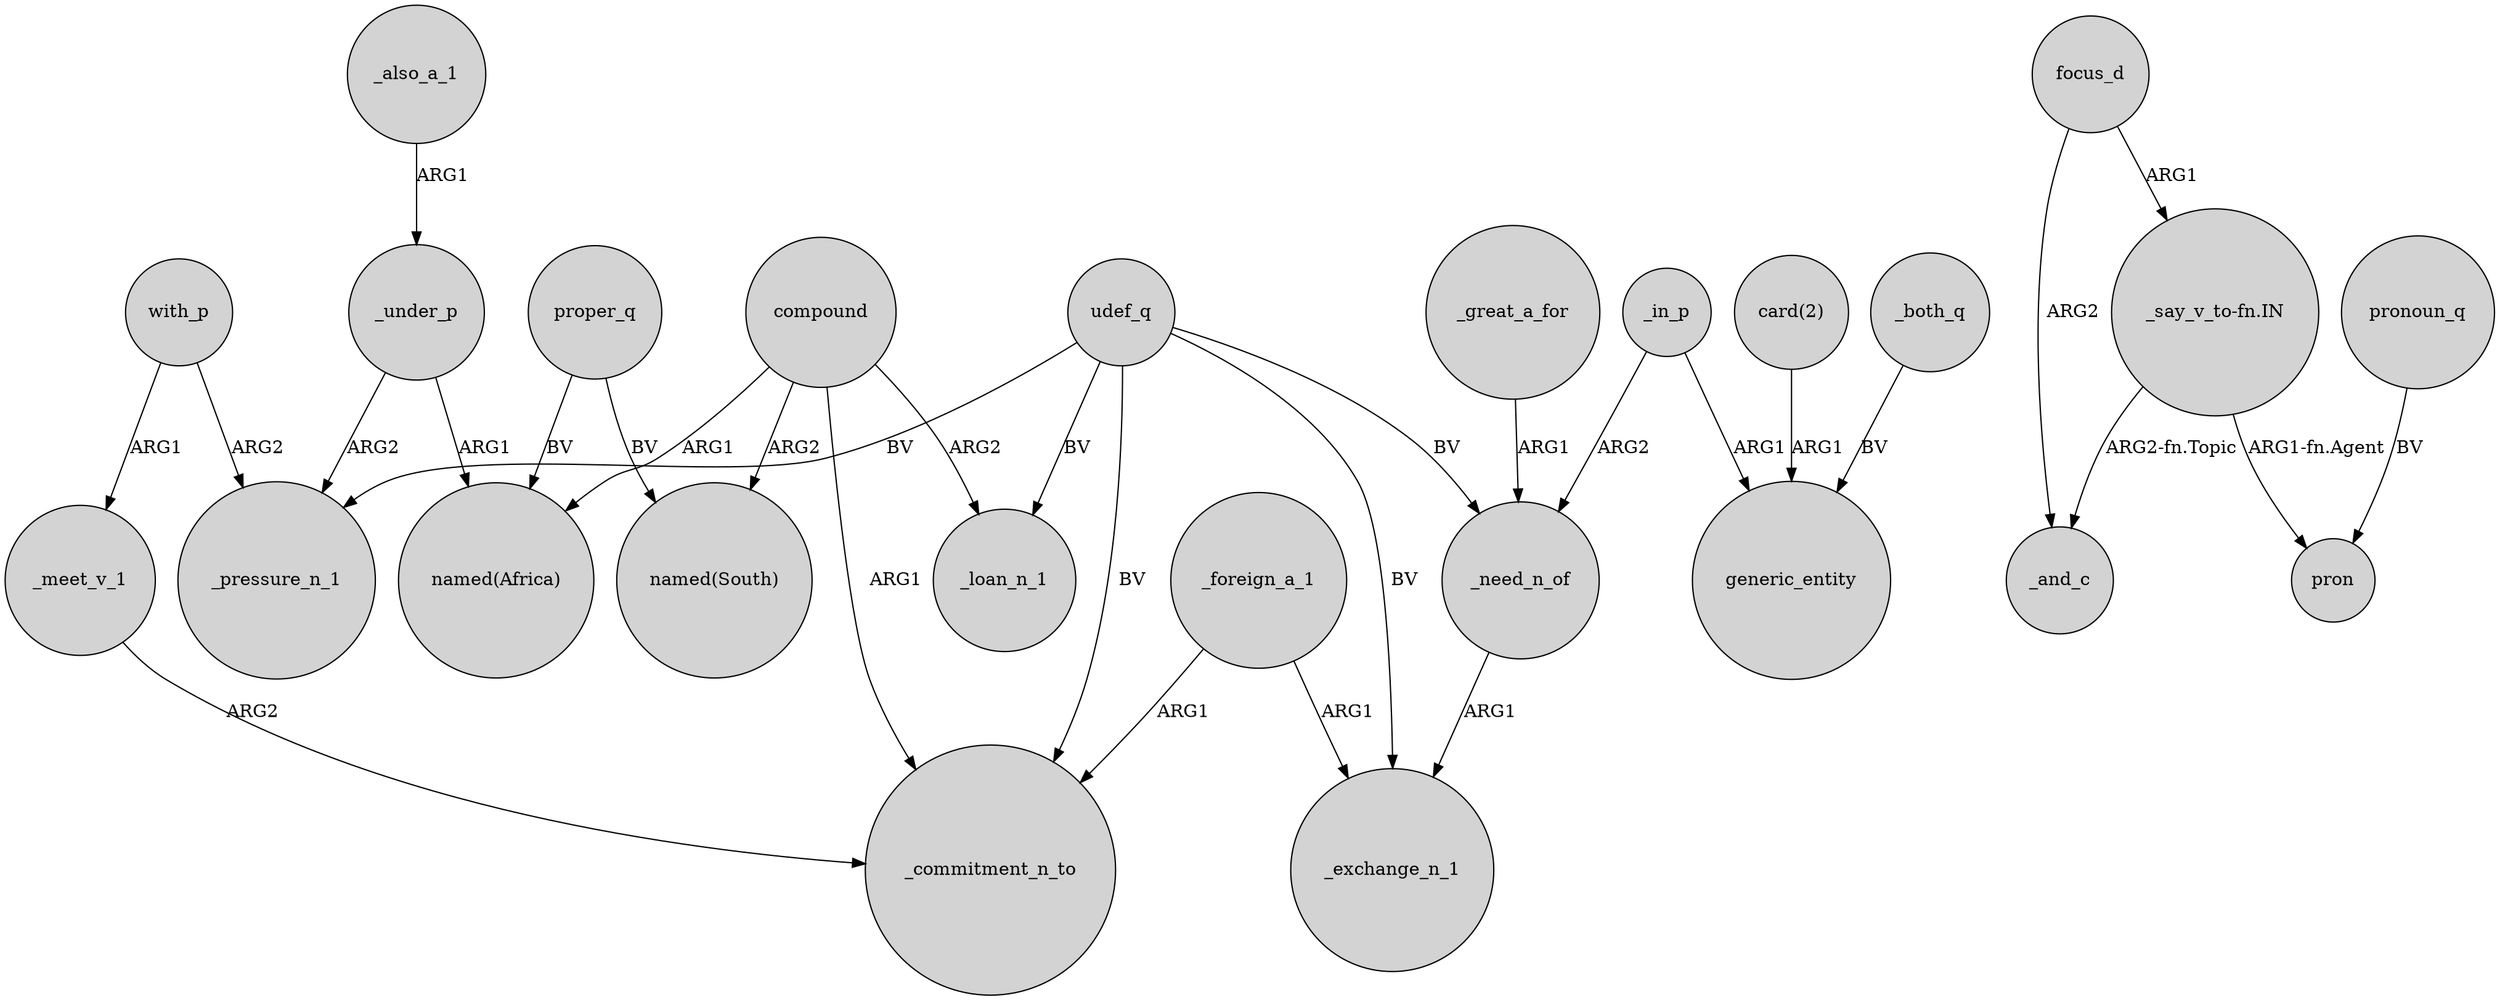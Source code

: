 digraph {
	node [shape=circle style=filled]
	udef_q -> _pressure_n_1 [label=BV]
	compound -> "named(South)" [label=ARG2]
	_great_a_for -> _need_n_of [label=ARG1]
	proper_q -> "named(Africa)" [label=BV]
	_need_n_of -> _exchange_n_1 [label=ARG1]
	with_p -> _pressure_n_1 [label=ARG2]
	_under_p -> _pressure_n_1 [label=ARG2]
	udef_q -> _commitment_n_to [label=BV]
	_in_p -> _need_n_of [label=ARG2]
	_foreign_a_1 -> _exchange_n_1 [label=ARG1]
	_foreign_a_1 -> _commitment_n_to [label=ARG1]
	_meet_v_1 -> _commitment_n_to [label=ARG2]
	compound -> "named(Africa)" [label=ARG1]
	with_p -> _meet_v_1 [label=ARG1]
	_both_q -> generic_entity [label=BV]
	focus_d -> _and_c [label=ARG2]
	compound -> _loan_n_1 [label=ARG2]
	pronoun_q -> pron [label=BV]
	_under_p -> "named(Africa)" [label=ARG1]
	udef_q -> _need_n_of [label=BV]
	_also_a_1 -> _under_p [label=ARG1]
	"_say_v_to-fn.IN" -> _and_c [label="ARG2-fn.Topic"]
	"_say_v_to-fn.IN" -> pron [label="ARG1-fn.Agent"]
	_in_p -> generic_entity [label=ARG1]
	udef_q -> _exchange_n_1 [label=BV]
	proper_q -> "named(South)" [label=BV]
	"card(2)" -> generic_entity [label=ARG1]
	udef_q -> _loan_n_1 [label=BV]
	focus_d -> "_say_v_to-fn.IN" [label=ARG1]
	compound -> _commitment_n_to [label=ARG1]
}
